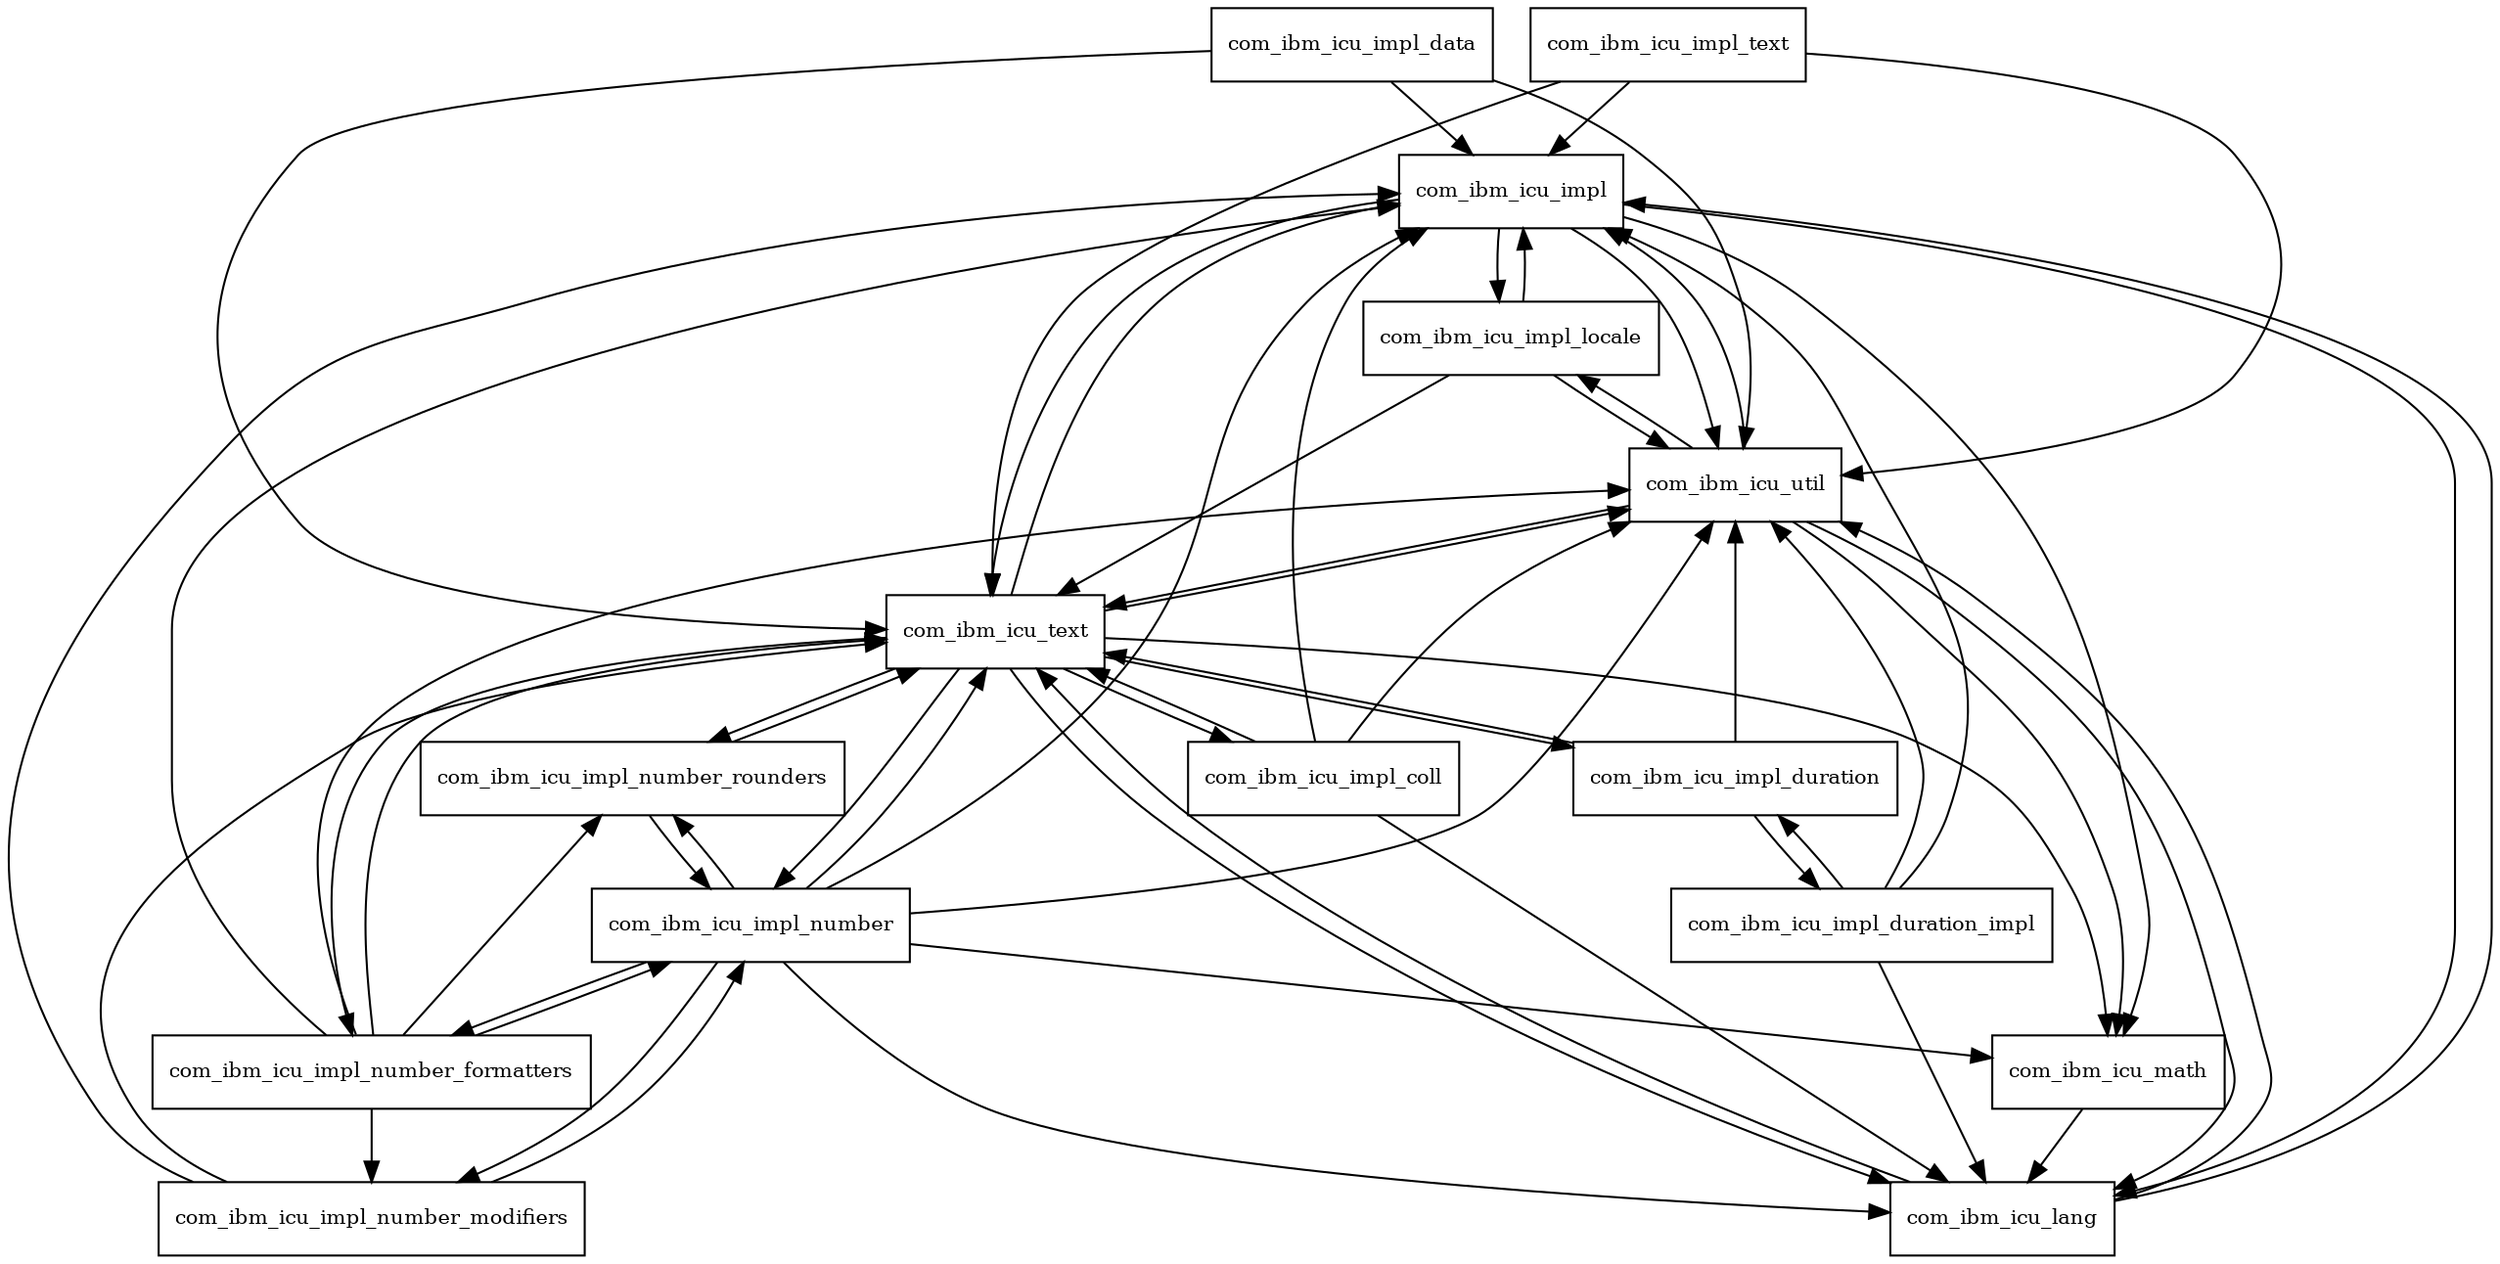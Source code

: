 digraph icu4j_59_1_package_dependencies {
  node [shape = box, fontsize=10.0];
  com_ibm_icu_impl -> com_ibm_icu_impl_locale;
  com_ibm_icu_impl -> com_ibm_icu_lang;
  com_ibm_icu_impl -> com_ibm_icu_math;
  com_ibm_icu_impl -> com_ibm_icu_text;
  com_ibm_icu_impl -> com_ibm_icu_util;
  com_ibm_icu_impl_coll -> com_ibm_icu_impl;
  com_ibm_icu_impl_coll -> com_ibm_icu_lang;
  com_ibm_icu_impl_coll -> com_ibm_icu_text;
  com_ibm_icu_impl_coll -> com_ibm_icu_util;
  com_ibm_icu_impl_data -> com_ibm_icu_impl;
  com_ibm_icu_impl_data -> com_ibm_icu_text;
  com_ibm_icu_impl_data -> com_ibm_icu_util;
  com_ibm_icu_impl_duration -> com_ibm_icu_impl_duration_impl;
  com_ibm_icu_impl_duration -> com_ibm_icu_text;
  com_ibm_icu_impl_duration -> com_ibm_icu_util;
  com_ibm_icu_impl_duration_impl -> com_ibm_icu_impl;
  com_ibm_icu_impl_duration_impl -> com_ibm_icu_impl_duration;
  com_ibm_icu_impl_duration_impl -> com_ibm_icu_lang;
  com_ibm_icu_impl_duration_impl -> com_ibm_icu_util;
  com_ibm_icu_impl_locale -> com_ibm_icu_impl;
  com_ibm_icu_impl_locale -> com_ibm_icu_text;
  com_ibm_icu_impl_locale -> com_ibm_icu_util;
  com_ibm_icu_impl_number -> com_ibm_icu_impl;
  com_ibm_icu_impl_number -> com_ibm_icu_impl_number_formatters;
  com_ibm_icu_impl_number -> com_ibm_icu_impl_number_modifiers;
  com_ibm_icu_impl_number -> com_ibm_icu_impl_number_rounders;
  com_ibm_icu_impl_number -> com_ibm_icu_lang;
  com_ibm_icu_impl_number -> com_ibm_icu_math;
  com_ibm_icu_impl_number -> com_ibm_icu_text;
  com_ibm_icu_impl_number -> com_ibm_icu_util;
  com_ibm_icu_impl_number_formatters -> com_ibm_icu_impl;
  com_ibm_icu_impl_number_formatters -> com_ibm_icu_impl_number;
  com_ibm_icu_impl_number_formatters -> com_ibm_icu_impl_number_modifiers;
  com_ibm_icu_impl_number_formatters -> com_ibm_icu_impl_number_rounders;
  com_ibm_icu_impl_number_formatters -> com_ibm_icu_text;
  com_ibm_icu_impl_number_formatters -> com_ibm_icu_util;
  com_ibm_icu_impl_number_modifiers -> com_ibm_icu_impl;
  com_ibm_icu_impl_number_modifiers -> com_ibm_icu_impl_number;
  com_ibm_icu_impl_number_modifiers -> com_ibm_icu_text;
  com_ibm_icu_impl_number_rounders -> com_ibm_icu_impl_number;
  com_ibm_icu_impl_number_rounders -> com_ibm_icu_text;
  com_ibm_icu_impl_text -> com_ibm_icu_impl;
  com_ibm_icu_impl_text -> com_ibm_icu_text;
  com_ibm_icu_impl_text -> com_ibm_icu_util;
  com_ibm_icu_lang -> com_ibm_icu_impl;
  com_ibm_icu_lang -> com_ibm_icu_text;
  com_ibm_icu_lang -> com_ibm_icu_util;
  com_ibm_icu_math -> com_ibm_icu_lang;
  com_ibm_icu_text -> com_ibm_icu_impl;
  com_ibm_icu_text -> com_ibm_icu_impl_coll;
  com_ibm_icu_text -> com_ibm_icu_impl_duration;
  com_ibm_icu_text -> com_ibm_icu_impl_number;
  com_ibm_icu_text -> com_ibm_icu_impl_number_formatters;
  com_ibm_icu_text -> com_ibm_icu_impl_number_rounders;
  com_ibm_icu_text -> com_ibm_icu_lang;
  com_ibm_icu_text -> com_ibm_icu_math;
  com_ibm_icu_text -> com_ibm_icu_util;
  com_ibm_icu_util -> com_ibm_icu_impl;
  com_ibm_icu_util -> com_ibm_icu_impl_locale;
  com_ibm_icu_util -> com_ibm_icu_lang;
  com_ibm_icu_util -> com_ibm_icu_math;
  com_ibm_icu_util -> com_ibm_icu_text;
}
